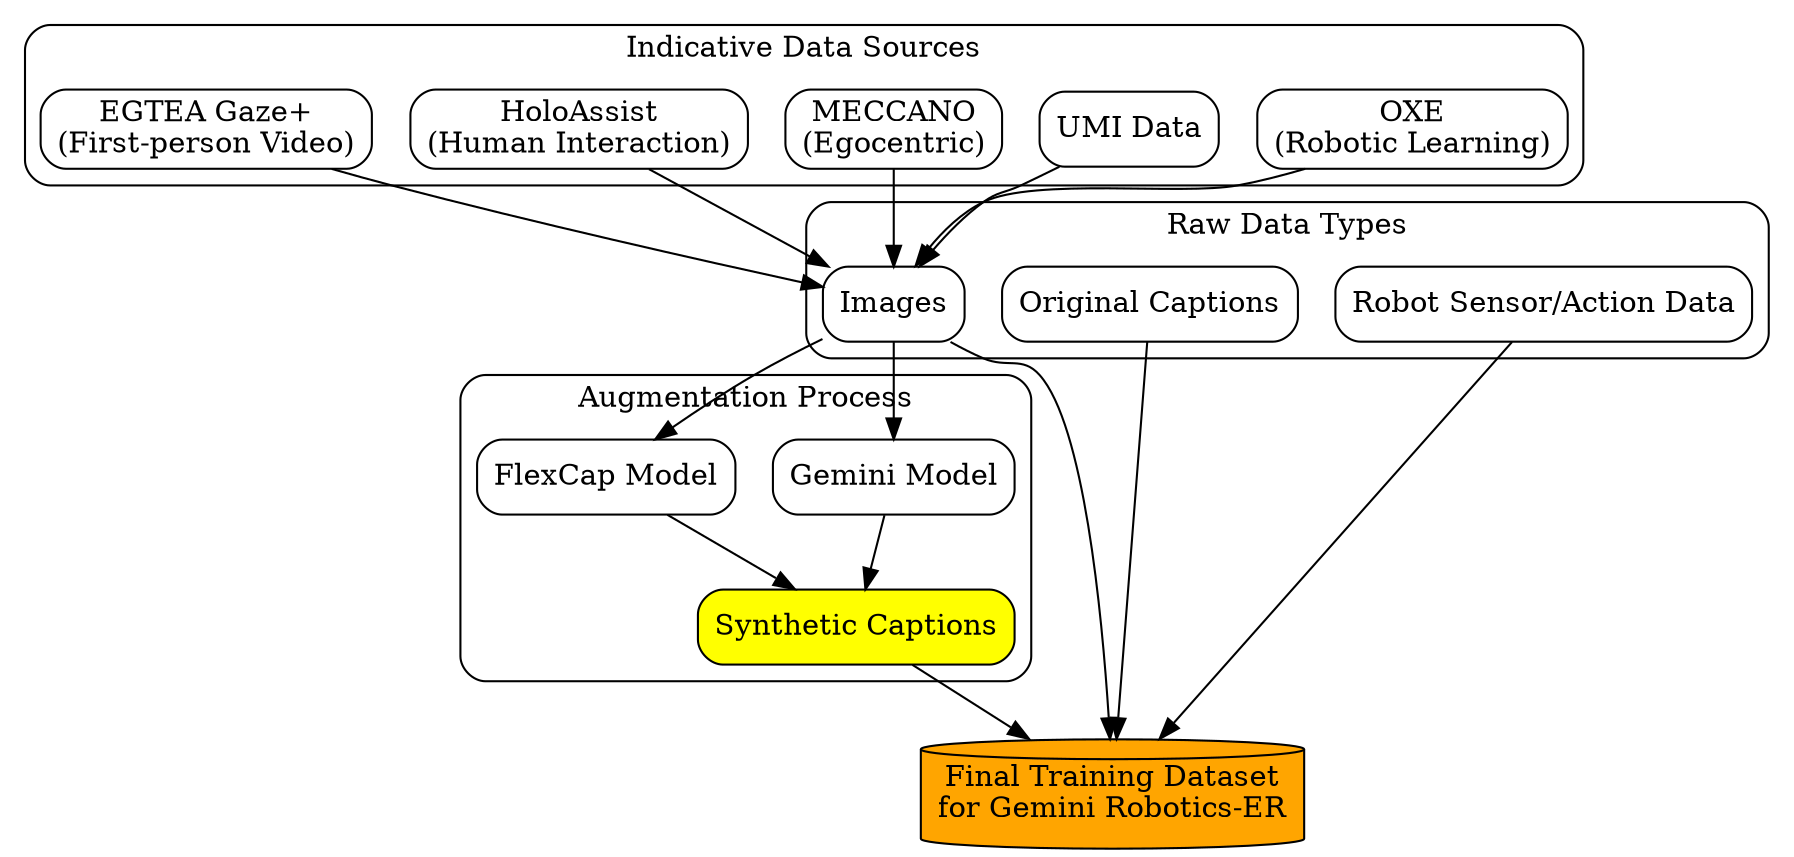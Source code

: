 digraph G {
    bgcolor="white";
    rankdir=TB;
    node [shape=box, style="rounded,filled", fillcolor=lightgrey];

    subgraph cluster_sources {
        label="Indicative Data Sources";
        style="rounded";
        fillcolor="lightblue";
        node [fillcolor=white];
        src_oxe [label="OXE\n(Robotic Learning)"];
        src_umi [label="UMI Data"];
        src_meccano [label="MECCANO\n(Egocentric)"];
        src_holo [label="HoloAssist\n(Human Interaction)"];
        src_gaze [label="EGTEA Gaze+\n(First-person Video)"];
    }

    subgraph cluster_raw_data {
        label="Raw Data Types";
        style="rounded";
        fillcolor="lightyellow";
        node [fillcolor=white];
        data_images [label="Images"];
        data_text [label="Original Captions"];
        data_robot [label="Robot Sensor/Action Data"];
    }
    
    subgraph cluster_augmentation {
        label="Augmentation Process";
        style="rounded";
        fillcolor="lightgreen";
        node [fillcolor=white];
        aug_gemini [label="Gemini Model"];
        aug_flexcap [label="FlexCap Model"];
        synthetic_captions [label="Synthetic Captions", shape=document, fillcolor=yellow];
    }

    final_dataset [label="Final Training Dataset\nfor Gemini Robotics-ER", shape=cylinder, style="filled", fillcolor=orange];

    {src_oxe, src_umi, src_meccano, src_holo, src_gaze} -> data_images;
    data_images -> aug_gemini;
    data_images -> aug_flexcap;
    aug_gemini -> synthetic_captions;
    aug_flexcap -> synthetic_captions;

    data_images -> final_dataset;
    data_text -> final_dataset;
    data_robot -> final_dataset;
    synthetic_captions -> final_dataset;
}

